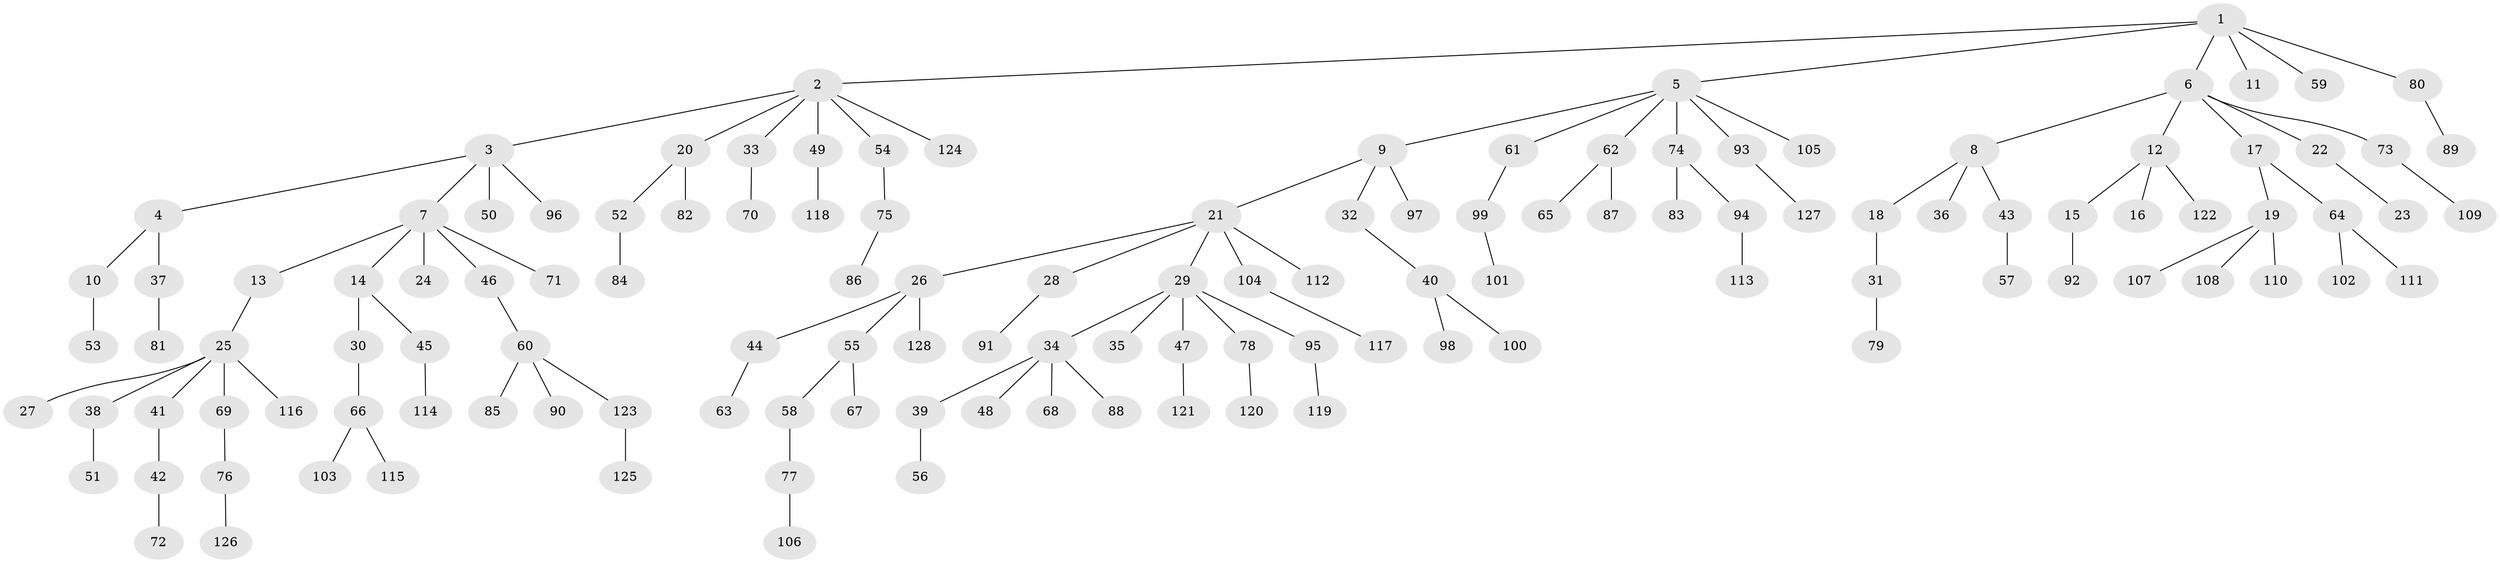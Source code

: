 // coarse degree distribution, {2: 0.3258426966292135, 1: 0.5955056179775281, 4: 0.02247191011235955, 25: 0.011235955056179775, 10: 0.011235955056179775, 3: 0.011235955056179775, 5: 0.011235955056179775, 14: 0.011235955056179775}
// Generated by graph-tools (version 1.1) at 2025/56/03/04/25 21:56:59]
// undirected, 128 vertices, 127 edges
graph export_dot {
graph [start="1"]
  node [color=gray90,style=filled];
  1;
  2;
  3;
  4;
  5;
  6;
  7;
  8;
  9;
  10;
  11;
  12;
  13;
  14;
  15;
  16;
  17;
  18;
  19;
  20;
  21;
  22;
  23;
  24;
  25;
  26;
  27;
  28;
  29;
  30;
  31;
  32;
  33;
  34;
  35;
  36;
  37;
  38;
  39;
  40;
  41;
  42;
  43;
  44;
  45;
  46;
  47;
  48;
  49;
  50;
  51;
  52;
  53;
  54;
  55;
  56;
  57;
  58;
  59;
  60;
  61;
  62;
  63;
  64;
  65;
  66;
  67;
  68;
  69;
  70;
  71;
  72;
  73;
  74;
  75;
  76;
  77;
  78;
  79;
  80;
  81;
  82;
  83;
  84;
  85;
  86;
  87;
  88;
  89;
  90;
  91;
  92;
  93;
  94;
  95;
  96;
  97;
  98;
  99;
  100;
  101;
  102;
  103;
  104;
  105;
  106;
  107;
  108;
  109;
  110;
  111;
  112;
  113;
  114;
  115;
  116;
  117;
  118;
  119;
  120;
  121;
  122;
  123;
  124;
  125;
  126;
  127;
  128;
  1 -- 2;
  1 -- 5;
  1 -- 6;
  1 -- 11;
  1 -- 59;
  1 -- 80;
  2 -- 3;
  2 -- 20;
  2 -- 33;
  2 -- 49;
  2 -- 54;
  2 -- 124;
  3 -- 4;
  3 -- 7;
  3 -- 50;
  3 -- 96;
  4 -- 10;
  4 -- 37;
  5 -- 9;
  5 -- 61;
  5 -- 62;
  5 -- 74;
  5 -- 93;
  5 -- 105;
  6 -- 8;
  6 -- 12;
  6 -- 17;
  6 -- 22;
  6 -- 73;
  7 -- 13;
  7 -- 14;
  7 -- 24;
  7 -- 46;
  7 -- 71;
  8 -- 18;
  8 -- 36;
  8 -- 43;
  9 -- 21;
  9 -- 32;
  9 -- 97;
  10 -- 53;
  12 -- 15;
  12 -- 16;
  12 -- 122;
  13 -- 25;
  14 -- 30;
  14 -- 45;
  15 -- 92;
  17 -- 19;
  17 -- 64;
  18 -- 31;
  19 -- 107;
  19 -- 108;
  19 -- 110;
  20 -- 52;
  20 -- 82;
  21 -- 26;
  21 -- 28;
  21 -- 29;
  21 -- 104;
  21 -- 112;
  22 -- 23;
  25 -- 27;
  25 -- 38;
  25 -- 41;
  25 -- 69;
  25 -- 116;
  26 -- 44;
  26 -- 55;
  26 -- 128;
  28 -- 91;
  29 -- 34;
  29 -- 35;
  29 -- 47;
  29 -- 78;
  29 -- 95;
  30 -- 66;
  31 -- 79;
  32 -- 40;
  33 -- 70;
  34 -- 39;
  34 -- 48;
  34 -- 68;
  34 -- 88;
  37 -- 81;
  38 -- 51;
  39 -- 56;
  40 -- 98;
  40 -- 100;
  41 -- 42;
  42 -- 72;
  43 -- 57;
  44 -- 63;
  45 -- 114;
  46 -- 60;
  47 -- 121;
  49 -- 118;
  52 -- 84;
  54 -- 75;
  55 -- 58;
  55 -- 67;
  58 -- 77;
  60 -- 85;
  60 -- 90;
  60 -- 123;
  61 -- 99;
  62 -- 65;
  62 -- 87;
  64 -- 102;
  64 -- 111;
  66 -- 103;
  66 -- 115;
  69 -- 76;
  73 -- 109;
  74 -- 83;
  74 -- 94;
  75 -- 86;
  76 -- 126;
  77 -- 106;
  78 -- 120;
  80 -- 89;
  93 -- 127;
  94 -- 113;
  95 -- 119;
  99 -- 101;
  104 -- 117;
  123 -- 125;
}
